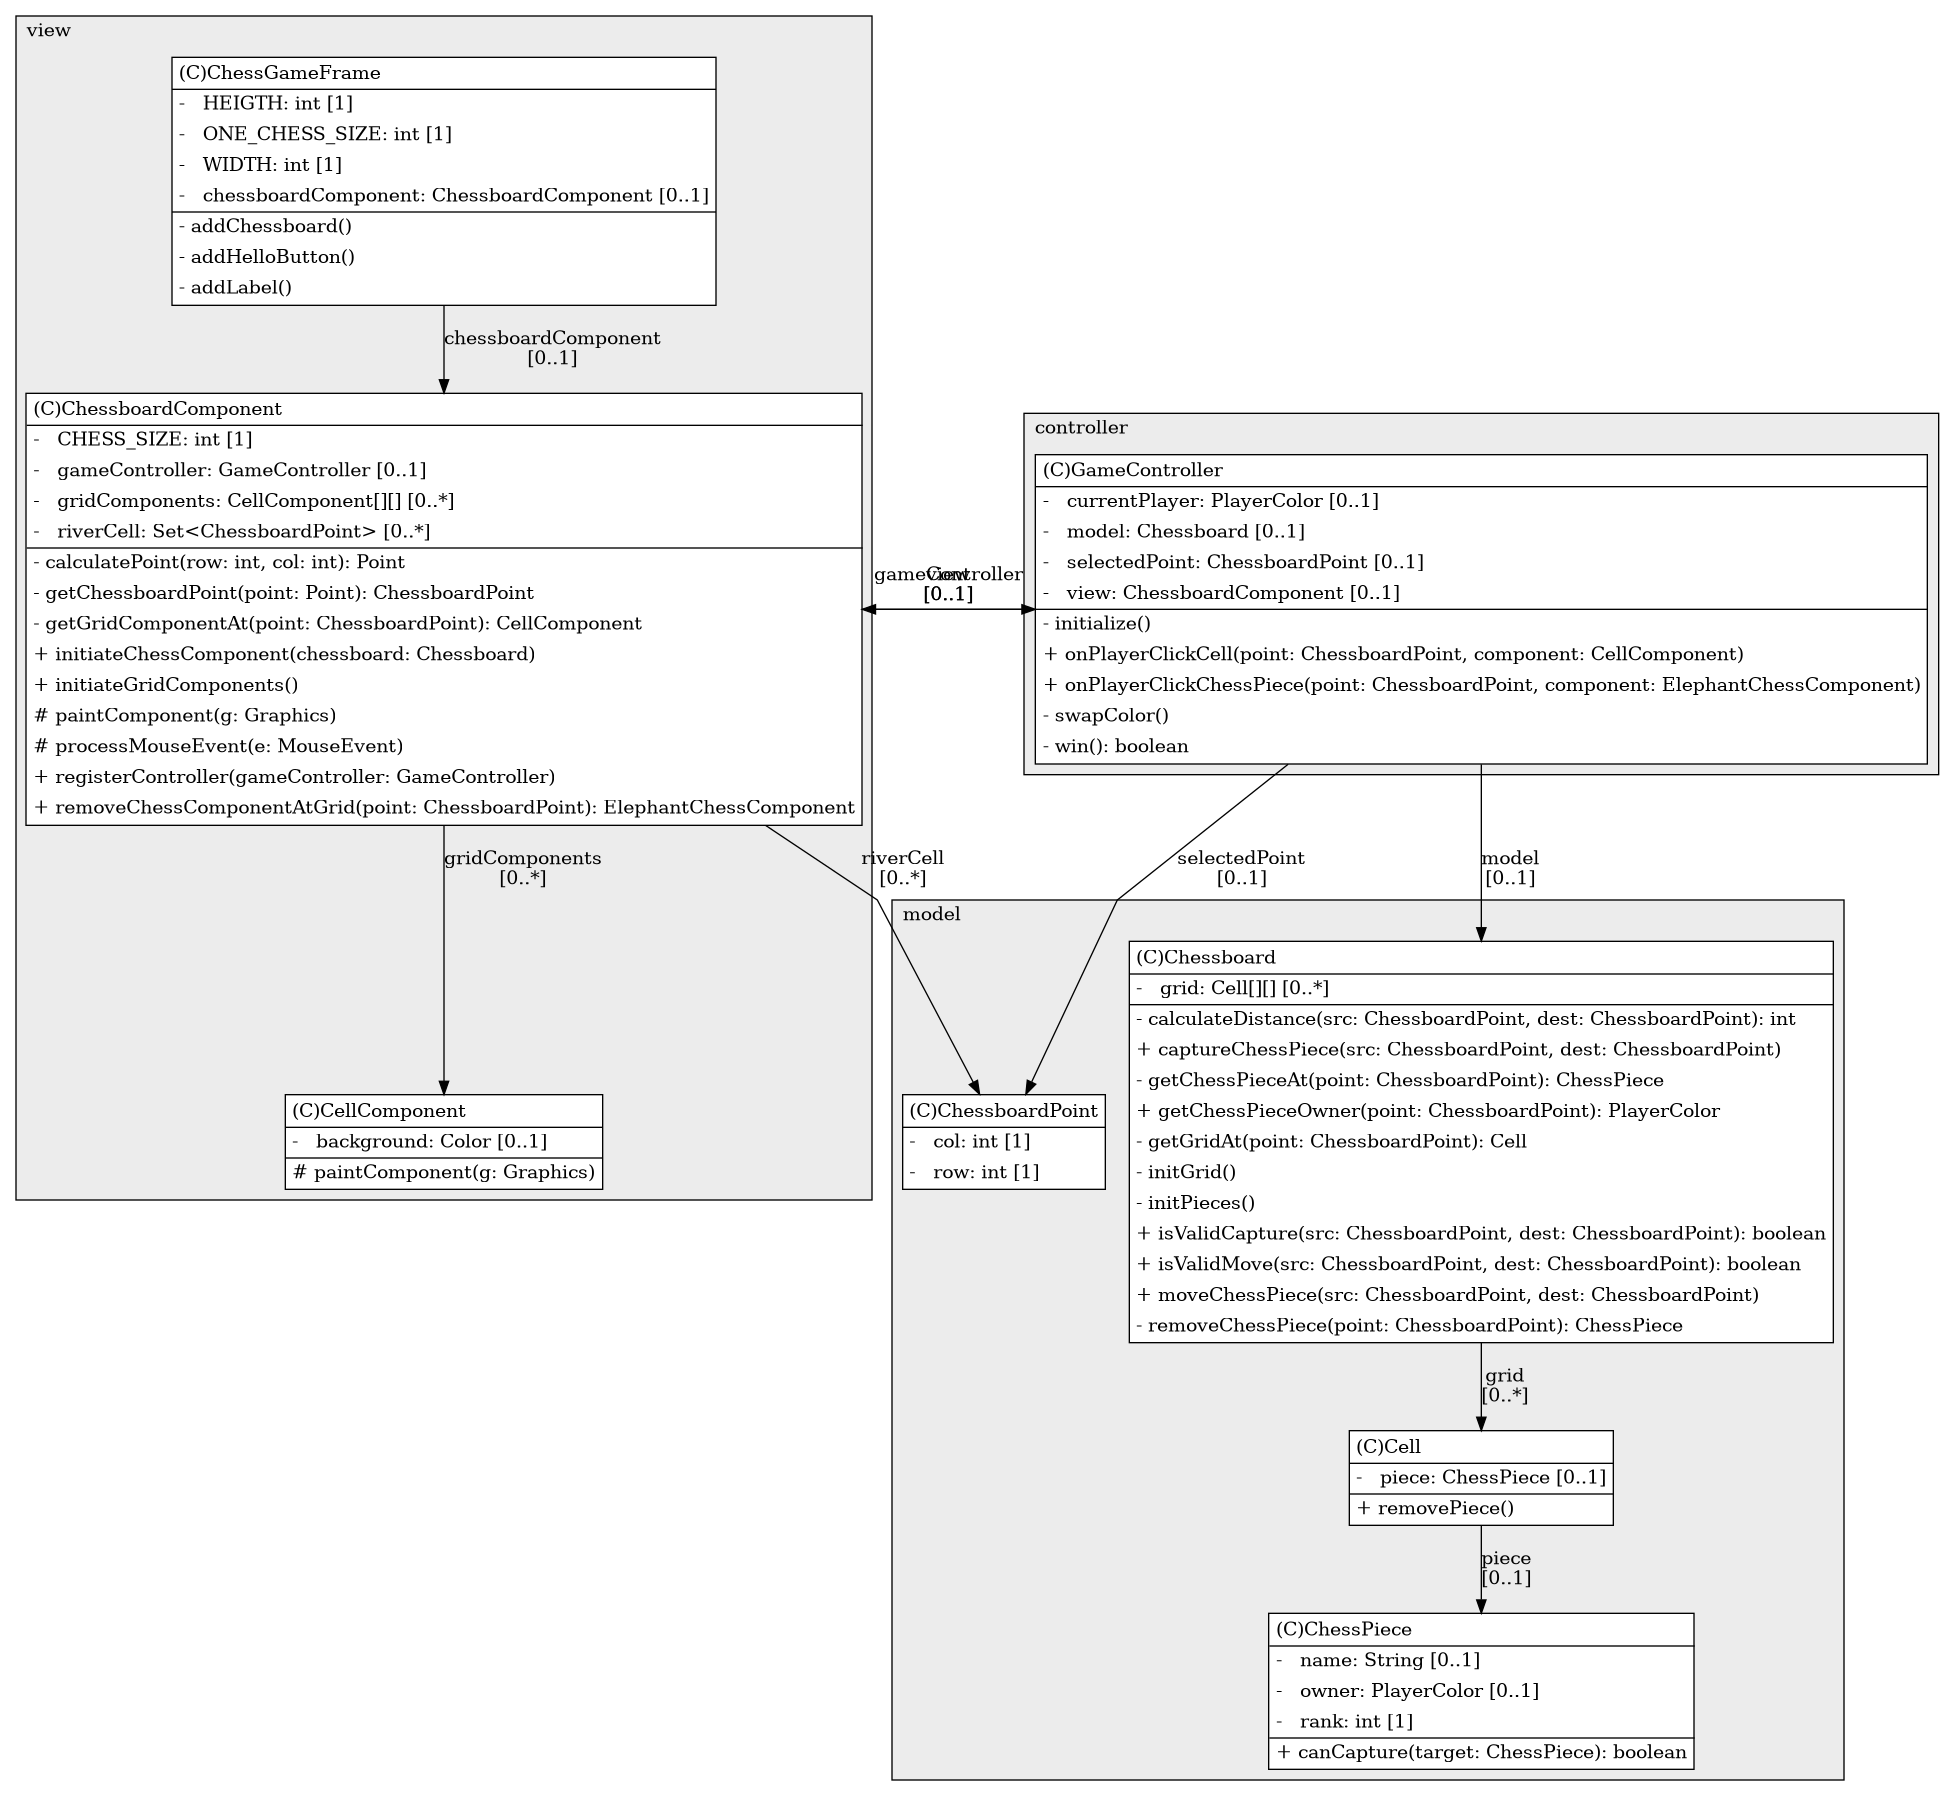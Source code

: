@startuml

/' diagram meta data start
config=StructureConfiguration;
{
  "projectClassification": {
    "searchMode": "OpenProject", // OpenProject, AllProjects
    "includedProjects": "",
    "pathEndKeywords": "*.impl",
    "isClientPath": "",
    "isClientName": "",
    "isTestPath": "",
    "isTestName": "",
    "isMappingPath": "",
    "isMappingName": "",
    "isDataAccessPath": "",
    "isDataAccessName": "",
    "isDataStructurePath": "",
    "isDataStructureName": "",
    "isInterfaceStructuresPath": "",
    "isInterfaceStructuresName": "",
    "isEntryPointPath": "",
    "isEntryPointName": "",
    "treatFinalFieldsAsMandatory": false
  },
  "graphRestriction": {
    "classPackageExcludeFilter": "",
    "classPackageIncludeFilter": "",
    "classNameExcludeFilter": "",
    "classNameIncludeFilter": "",
    "methodNameExcludeFilter": "",
    "methodNameIncludeFilter": "",
    "removeByInheritance": "", // inheritance/annotation based filtering is done in a second step
    "removeByAnnotation": "",
    "removeByClassPackage": "", // cleanup the graph after inheritance/annotation based filtering is done
    "removeByClassName": "",
    "cutMappings": false,
    "cutEnum": true,
    "cutTests": true,
    "cutClient": true,
    "cutDataAccess": false,
    "cutInterfaceStructures": false,
    "cutDataStructures": false,
    "cutGetterAndSetter": true,
    "cutConstructors": true
  },
  "graphTraversal": {
    "forwardDepth": 6,
    "backwardDepth": 6,
    "classPackageExcludeFilter": "",
    "classPackageIncludeFilter": "",
    "classNameExcludeFilter": "",
    "classNameIncludeFilter": "",
    "methodNameExcludeFilter": "",
    "methodNameIncludeFilter": "",
    "hideMappings": false,
    "hideDataStructures": false,
    "hidePrivateMethods": true,
    "hideInterfaceCalls": true, // indirection: implementation -> interface (is hidden) -> implementation
    "onlyShowApplicationEntryPoints": false, // root node is included
    "useMethodCallsForStructureDiagram": "ForwardOnly" // ForwardOnly, BothDirections, No
  },
  "details": {
    "aggregation": "GroupByClass", // ByClass, GroupByClass, None
    "showClassGenericTypes": true,
    "showMethods": true,
    "showMethodParameterNames": true,
    "showMethodParameterTypes": true,
    "showMethodReturnType": true,
    "showPackageLevels": 2,
    "showDetailedClassStructure": true
  },
  "rootClass": "controller.GameController",
  "extensionCallbackMethod": "" // qualified.class.name#methodName - signature: public static String method(String)
}
diagram meta data end '/



digraph g {
    rankdir="TB"
    splines=polyline
    

'nodes 
subgraph cluster_104069929 { 
   	label=model
	labeljust=l
	fillcolor="#ececec"
	style=filled
   
   Cell104069929[
	label=<<TABLE BORDER="1" CELLBORDER="0" CELLPADDING="4" CELLSPACING="0">
<TR><TD ALIGN="LEFT" >(C)Cell</TD></TR>
<HR/>
<TR><TD ALIGN="LEFT" >-   piece: ChessPiece [0..1]</TD></TR>
<HR/>
<TR><TD ALIGN="LEFT" >+ removePiece()</TD></TR>
</TABLE>>
	style=filled
	margin=0
	shape=plaintext
	fillcolor="#FFFFFF"
];

ChessPiece104069929[
	label=<<TABLE BORDER="1" CELLBORDER="0" CELLPADDING="4" CELLSPACING="0">
<TR><TD ALIGN="LEFT" >(C)ChessPiece</TD></TR>
<HR/>
<TR><TD ALIGN="LEFT" >-   name: String [0..1]</TD></TR>
<TR><TD ALIGN="LEFT" >-   owner: PlayerColor [0..1]</TD></TR>
<TR><TD ALIGN="LEFT" >-   rank: int [1]</TD></TR>
<HR/>
<TR><TD ALIGN="LEFT" >+ canCapture(target: ChessPiece): boolean</TD></TR>
</TABLE>>
	style=filled
	margin=0
	shape=plaintext
	fillcolor="#FFFFFF"
];

Chessboard104069929[
	label=<<TABLE BORDER="1" CELLBORDER="0" CELLPADDING="4" CELLSPACING="0">
<TR><TD ALIGN="LEFT" >(C)Chessboard</TD></TR>
<HR/>
<TR><TD ALIGN="LEFT" >-   grid: Cell[][] [0..*]</TD></TR>
<HR/>
<TR><TD ALIGN="LEFT" >- calculateDistance(src: ChessboardPoint, dest: ChessboardPoint): int</TD></TR>
<TR><TD ALIGN="LEFT" >+ captureChessPiece(src: ChessboardPoint, dest: ChessboardPoint)</TD></TR>
<TR><TD ALIGN="LEFT" >- getChessPieceAt(point: ChessboardPoint): ChessPiece</TD></TR>
<TR><TD ALIGN="LEFT" >+ getChessPieceOwner(point: ChessboardPoint): PlayerColor</TD></TR>
<TR><TD ALIGN="LEFT" >- getGridAt(point: ChessboardPoint): Cell</TD></TR>
<TR><TD ALIGN="LEFT" >- initGrid()</TD></TR>
<TR><TD ALIGN="LEFT" >- initPieces()</TD></TR>
<TR><TD ALIGN="LEFT" >+ isValidCapture(src: ChessboardPoint, dest: ChessboardPoint): boolean</TD></TR>
<TR><TD ALIGN="LEFT" >+ isValidMove(src: ChessboardPoint, dest: ChessboardPoint): boolean</TD></TR>
<TR><TD ALIGN="LEFT" >+ moveChessPiece(src: ChessboardPoint, dest: ChessboardPoint)</TD></TR>
<TR><TD ALIGN="LEFT" >- removeChessPiece(point: ChessboardPoint): ChessPiece</TD></TR>
</TABLE>>
	style=filled
	margin=0
	shape=plaintext
	fillcolor="#FFFFFF"
];

ChessboardPoint104069929[
	label=<<TABLE BORDER="1" CELLBORDER="0" CELLPADDING="4" CELLSPACING="0">
<TR><TD ALIGN="LEFT" >(C)ChessboardPoint</TD></TR>
<HR/>
<TR><TD ALIGN="LEFT" >-   col: int [1]</TD></TR>
<TR><TD ALIGN="LEFT" >-   row: int [1]</TD></TR>
</TABLE>>
	style=filled
	margin=0
	shape=plaintext
	fillcolor="#FFFFFF"
];
} 

subgraph cluster_3619493 { 
   	label=view
	labeljust=l
	fillcolor="#ececec"
	style=filled
   
   CellComponent3619493[
	label=<<TABLE BORDER="1" CELLBORDER="0" CELLPADDING="4" CELLSPACING="0">
<TR><TD ALIGN="LEFT" >(C)CellComponent</TD></TR>
<HR/>
<TR><TD ALIGN="LEFT" >-   background: Color [0..1]</TD></TR>
<HR/>
<TR><TD ALIGN="LEFT" ># paintComponent(g: Graphics)</TD></TR>
</TABLE>>
	style=filled
	margin=0
	shape=plaintext
	fillcolor="#FFFFFF"
];

ChessGameFrame3619493[
	label=<<TABLE BORDER="1" CELLBORDER="0" CELLPADDING="4" CELLSPACING="0">
<TR><TD ALIGN="LEFT" >(C)ChessGameFrame</TD></TR>
<HR/>
<TR><TD ALIGN="LEFT" >-   HEIGTH: int [1]</TD></TR>
<TR><TD ALIGN="LEFT" >-   ONE_CHESS_SIZE: int [1]</TD></TR>
<TR><TD ALIGN="LEFT" >-   WIDTH: int [1]</TD></TR>
<TR><TD ALIGN="LEFT" >-   chessboardComponent: ChessboardComponent [0..1]</TD></TR>
<HR/>
<TR><TD ALIGN="LEFT" >- addChessboard()</TD></TR>
<TR><TD ALIGN="LEFT" >- addHelloButton()</TD></TR>
<TR><TD ALIGN="LEFT" >- addLabel()</TD></TR>
</TABLE>>
	style=filled
	margin=0
	shape=plaintext
	fillcolor="#FFFFFF"
];

ChessboardComponent3619493[
	label=<<TABLE BORDER="1" CELLBORDER="0" CELLPADDING="4" CELLSPACING="0">
<TR><TD ALIGN="LEFT" >(C)ChessboardComponent</TD></TR>
<HR/>
<TR><TD ALIGN="LEFT" >-   CHESS_SIZE: int [1]</TD></TR>
<TR><TD ALIGN="LEFT" >-   gameController: GameController [0..1]</TD></TR>
<TR><TD ALIGN="LEFT" >-   gridComponents: CellComponent[][] [0..*]</TD></TR>
<TR><TD ALIGN="LEFT" >-   riverCell: Set&lt;ChessboardPoint&gt; [0..*]</TD></TR>
<HR/>
<TR><TD ALIGN="LEFT" >- calculatePoint(row: int, col: int): Point</TD></TR>
<TR><TD ALIGN="LEFT" >- getChessboardPoint(point: Point): ChessboardPoint</TD></TR>
<TR><TD ALIGN="LEFT" >- getGridComponentAt(point: ChessboardPoint): CellComponent</TD></TR>
<TR><TD ALIGN="LEFT" >+ initiateChessComponent(chessboard: Chessboard)</TD></TR>
<TR><TD ALIGN="LEFT" >+ initiateGridComponents()</TD></TR>
<TR><TD ALIGN="LEFT" ># paintComponent(g: Graphics)</TD></TR>
<TR><TD ALIGN="LEFT" ># processMouseEvent(e: MouseEvent)</TD></TR>
<TR><TD ALIGN="LEFT" >+ registerController(gameController: GameController)</TD></TR>
<TR><TD ALIGN="LEFT" >+ removeChessComponentAtGrid(point: ChessboardPoint): ElephantChessComponent</TD></TR>
</TABLE>>
	style=filled
	margin=0
	shape=plaintext
	fillcolor="#FFFFFF"
];
} 

subgraph cluster_637428636 { 
   	label=controller
	labeljust=l
	fillcolor="#ececec"
	style=filled
   
   GameController637428636[
	label=<<TABLE BORDER="1" CELLBORDER="0" CELLPADDING="4" CELLSPACING="0">
<TR><TD ALIGN="LEFT" >(C)GameController</TD></TR>
<HR/>
<TR><TD ALIGN="LEFT" >-   currentPlayer: PlayerColor [0..1]</TD></TR>
<TR><TD ALIGN="LEFT" >-   model: Chessboard [0..1]</TD></TR>
<TR><TD ALIGN="LEFT" >-   selectedPoint: ChessboardPoint [0..1]</TD></TR>
<TR><TD ALIGN="LEFT" >-   view: ChessboardComponent [0..1]</TD></TR>
<HR/>
<TR><TD ALIGN="LEFT" >- initialize()</TD></TR>
<TR><TD ALIGN="LEFT" >+ onPlayerClickCell(point: ChessboardPoint, component: CellComponent)</TD></TR>
<TR><TD ALIGN="LEFT" >+ onPlayerClickChessPiece(point: ChessboardPoint, component: ElephantChessComponent)</TD></TR>
<TR><TD ALIGN="LEFT" >- swapColor()</TD></TR>
<TR><TD ALIGN="LEFT" >- win(): boolean</TD></TR>
</TABLE>>
	style=filled
	margin=0
	shape=plaintext
	fillcolor="#FFFFFF"
];
} 

'edges    
Cell104069929 -> ChessPiece104069929[label="piece
[0..1]"];
ChessGameFrame3619493 -> ChessboardComponent3619493[label="chessboardComponent
[0..1]"];
Chessboard104069929 -> Cell104069929[label="grid
[0..*]"];
ChessboardComponent3619493 -> CellComponent3619493[label="gridComponents
[0..*]"];
ChessboardComponent3619493 -> ChessboardPoint104069929[label="riverCell
[0..*]"];
ChessboardComponent3619493 -> GameController637428636[label="gameController
[0..1]"];
GameController637428636 -> Chessboard104069929[label="model
[0..1]"];
GameController637428636 -> ChessboardComponent3619493[label="view
[0..1]"];
GameController637428636 -> ChessboardPoint104069929[label="selectedPoint
[0..1]"];
    
}
@enduml